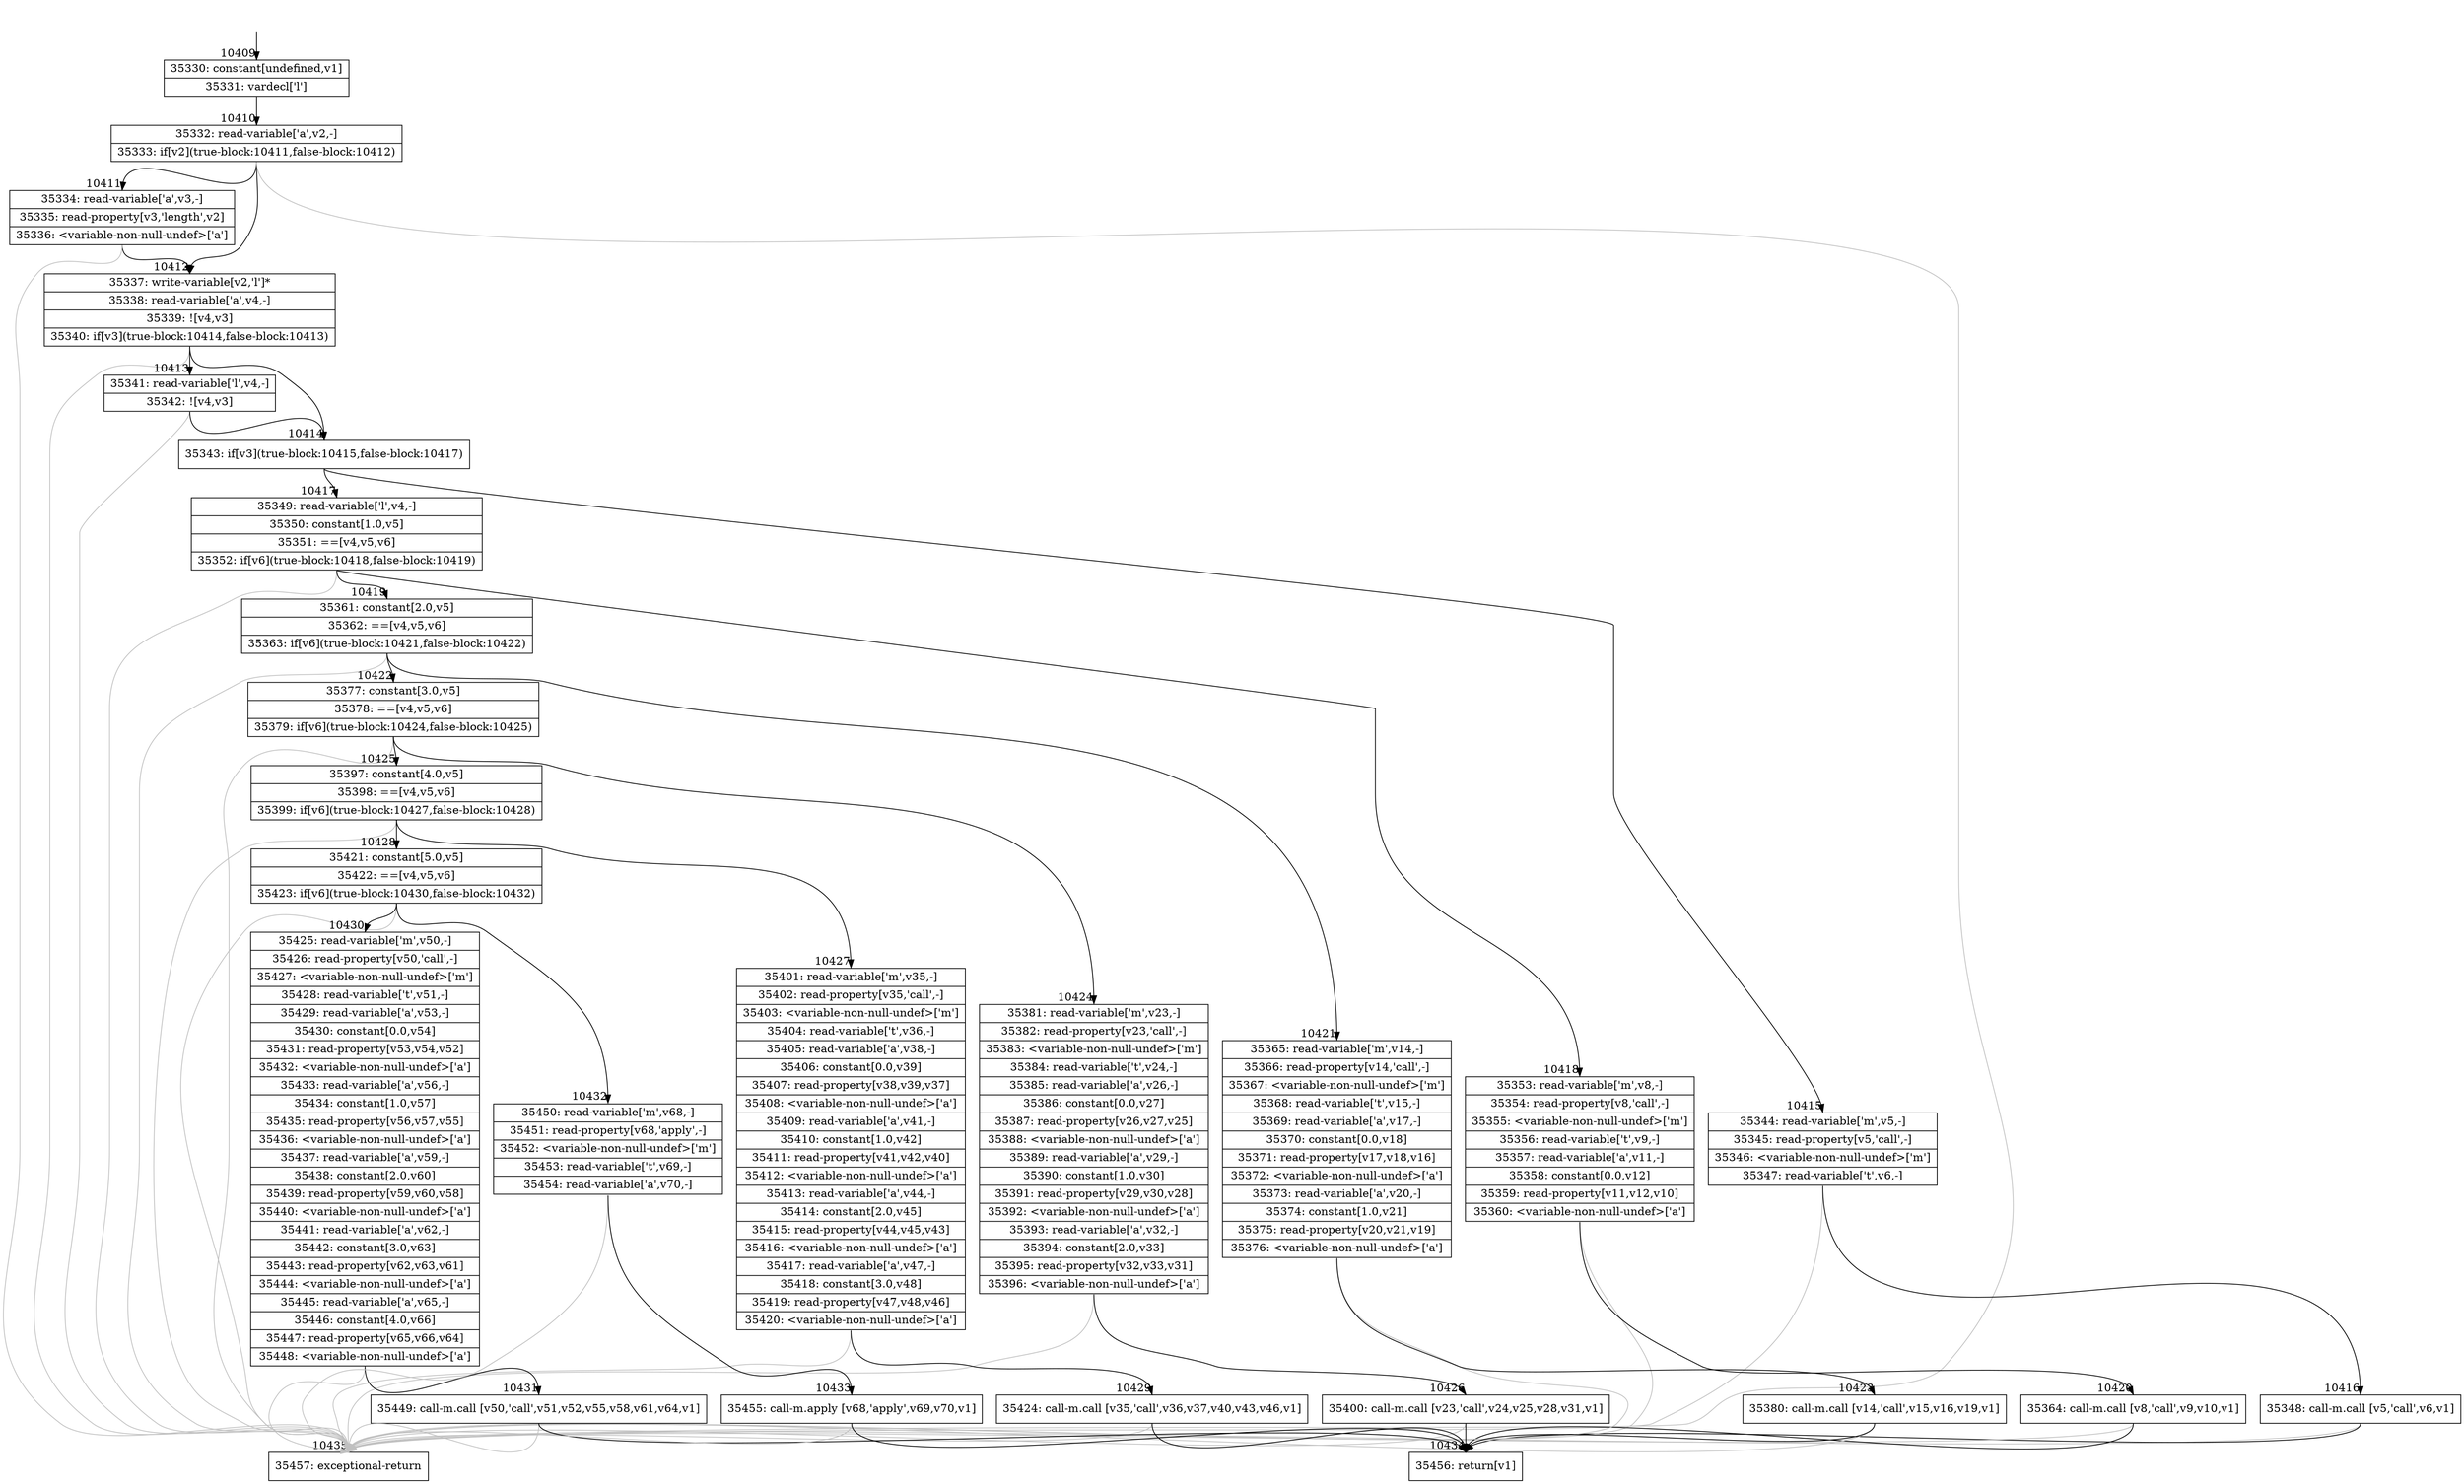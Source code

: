 digraph {
rankdir="TD"
BB_entry881[shape=none,label=""];
BB_entry881 -> BB10409 [tailport=s, headport=n, headlabel="    10409"]
BB10409 [shape=record label="{35330: constant[undefined,v1]|35331: vardecl['l']}" ] 
BB10409 -> BB10410 [tailport=s, headport=n, headlabel="      10410"]
BB10410 [shape=record label="{35332: read-variable['a',v2,-]|35333: if[v2](true-block:10411,false-block:10412)}" ] 
BB10410 -> BB10412 [tailport=s, headport=n, headlabel="      10412"]
BB10410 -> BB10411 [tailport=s, headport=n, headlabel="      10411"]
BB10410 -> BB10435 [tailport=s, headport=n, color=gray, headlabel="      10435"]
BB10411 [shape=record label="{35334: read-variable['a',v3,-]|35335: read-property[v3,'length',v2]|35336: \<variable-non-null-undef\>['a']}" ] 
BB10411 -> BB10412 [tailport=s, headport=n]
BB10411 -> BB10435 [tailport=s, headport=n, color=gray]
BB10412 [shape=record label="{35337: write-variable[v2,'l']*|35338: read-variable['a',v4,-]|35339: ![v4,v3]|35340: if[v3](true-block:10414,false-block:10413)}" ] 
BB10412 -> BB10414 [tailport=s, headport=n, headlabel="      10414"]
BB10412 -> BB10413 [tailport=s, headport=n, headlabel="      10413"]
BB10412 -> BB10435 [tailport=s, headport=n, color=gray]
BB10413 [shape=record label="{35341: read-variable['l',v4,-]|35342: ![v4,v3]}" ] 
BB10413 -> BB10414 [tailport=s, headport=n]
BB10413 -> BB10435 [tailport=s, headport=n, color=gray]
BB10414 [shape=record label="{35343: if[v3](true-block:10415,false-block:10417)}" ] 
BB10414 -> BB10415 [tailport=s, headport=n, headlabel="      10415"]
BB10414 -> BB10417 [tailport=s, headport=n, headlabel="      10417"]
BB10415 [shape=record label="{35344: read-variable['m',v5,-]|35345: read-property[v5,'call',-]|35346: \<variable-non-null-undef\>['m']|35347: read-variable['t',v6,-]}" ] 
BB10415 -> BB10416 [tailport=s, headport=n, headlabel="      10416"]
BB10415 -> BB10435 [tailport=s, headport=n, color=gray]
BB10416 [shape=record label="{35348: call-m.call [v5,'call',v6,v1]}" ] 
BB10416 -> BB10434 [tailport=s, headport=n, headlabel="      10434"]
BB10416 -> BB10435 [tailport=s, headport=n, color=gray]
BB10417 [shape=record label="{35349: read-variable['l',v4,-]|35350: constant[1.0,v5]|35351: ==[v4,v5,v6]|35352: if[v6](true-block:10418,false-block:10419)}" ] 
BB10417 -> BB10418 [tailport=s, headport=n, headlabel="      10418"]
BB10417 -> BB10419 [tailport=s, headport=n, headlabel="      10419"]
BB10417 -> BB10435 [tailport=s, headport=n, color=gray]
BB10418 [shape=record label="{35353: read-variable['m',v8,-]|35354: read-property[v8,'call',-]|35355: \<variable-non-null-undef\>['m']|35356: read-variable['t',v9,-]|35357: read-variable['a',v11,-]|35358: constant[0.0,v12]|35359: read-property[v11,v12,v10]|35360: \<variable-non-null-undef\>['a']}" ] 
BB10418 -> BB10420 [tailport=s, headport=n, headlabel="      10420"]
BB10418 -> BB10435 [tailport=s, headport=n, color=gray]
BB10419 [shape=record label="{35361: constant[2.0,v5]|35362: ==[v4,v5,v6]|35363: if[v6](true-block:10421,false-block:10422)}" ] 
BB10419 -> BB10421 [tailport=s, headport=n, headlabel="      10421"]
BB10419 -> BB10422 [tailport=s, headport=n, headlabel="      10422"]
BB10419 -> BB10435 [tailport=s, headport=n, color=gray]
BB10420 [shape=record label="{35364: call-m.call [v8,'call',v9,v10,v1]}" ] 
BB10420 -> BB10434 [tailport=s, headport=n]
BB10420 -> BB10435 [tailport=s, headport=n, color=gray]
BB10421 [shape=record label="{35365: read-variable['m',v14,-]|35366: read-property[v14,'call',-]|35367: \<variable-non-null-undef\>['m']|35368: read-variable['t',v15,-]|35369: read-variable['a',v17,-]|35370: constant[0.0,v18]|35371: read-property[v17,v18,v16]|35372: \<variable-non-null-undef\>['a']|35373: read-variable['a',v20,-]|35374: constant[1.0,v21]|35375: read-property[v20,v21,v19]|35376: \<variable-non-null-undef\>['a']}" ] 
BB10421 -> BB10423 [tailport=s, headport=n, headlabel="      10423"]
BB10421 -> BB10435 [tailport=s, headport=n, color=gray]
BB10422 [shape=record label="{35377: constant[3.0,v5]|35378: ==[v4,v5,v6]|35379: if[v6](true-block:10424,false-block:10425)}" ] 
BB10422 -> BB10424 [tailport=s, headport=n, headlabel="      10424"]
BB10422 -> BB10425 [tailport=s, headport=n, headlabel="      10425"]
BB10422 -> BB10435 [tailport=s, headport=n, color=gray]
BB10423 [shape=record label="{35380: call-m.call [v14,'call',v15,v16,v19,v1]}" ] 
BB10423 -> BB10434 [tailport=s, headport=n]
BB10423 -> BB10435 [tailport=s, headport=n, color=gray]
BB10424 [shape=record label="{35381: read-variable['m',v23,-]|35382: read-property[v23,'call',-]|35383: \<variable-non-null-undef\>['m']|35384: read-variable['t',v24,-]|35385: read-variable['a',v26,-]|35386: constant[0.0,v27]|35387: read-property[v26,v27,v25]|35388: \<variable-non-null-undef\>['a']|35389: read-variable['a',v29,-]|35390: constant[1.0,v30]|35391: read-property[v29,v30,v28]|35392: \<variable-non-null-undef\>['a']|35393: read-variable['a',v32,-]|35394: constant[2.0,v33]|35395: read-property[v32,v33,v31]|35396: \<variable-non-null-undef\>['a']}" ] 
BB10424 -> BB10426 [tailport=s, headport=n, headlabel="      10426"]
BB10424 -> BB10435 [tailport=s, headport=n, color=gray]
BB10425 [shape=record label="{35397: constant[4.0,v5]|35398: ==[v4,v5,v6]|35399: if[v6](true-block:10427,false-block:10428)}" ] 
BB10425 -> BB10427 [tailport=s, headport=n, headlabel="      10427"]
BB10425 -> BB10428 [tailport=s, headport=n, headlabel="      10428"]
BB10425 -> BB10435 [tailport=s, headport=n, color=gray]
BB10426 [shape=record label="{35400: call-m.call [v23,'call',v24,v25,v28,v31,v1]}" ] 
BB10426 -> BB10434 [tailport=s, headport=n]
BB10426 -> BB10435 [tailport=s, headport=n, color=gray]
BB10427 [shape=record label="{35401: read-variable['m',v35,-]|35402: read-property[v35,'call',-]|35403: \<variable-non-null-undef\>['m']|35404: read-variable['t',v36,-]|35405: read-variable['a',v38,-]|35406: constant[0.0,v39]|35407: read-property[v38,v39,v37]|35408: \<variable-non-null-undef\>['a']|35409: read-variable['a',v41,-]|35410: constant[1.0,v42]|35411: read-property[v41,v42,v40]|35412: \<variable-non-null-undef\>['a']|35413: read-variable['a',v44,-]|35414: constant[2.0,v45]|35415: read-property[v44,v45,v43]|35416: \<variable-non-null-undef\>['a']|35417: read-variable['a',v47,-]|35418: constant[3.0,v48]|35419: read-property[v47,v48,v46]|35420: \<variable-non-null-undef\>['a']}" ] 
BB10427 -> BB10429 [tailport=s, headport=n, headlabel="      10429"]
BB10427 -> BB10435 [tailport=s, headport=n, color=gray]
BB10428 [shape=record label="{35421: constant[5.0,v5]|35422: ==[v4,v5,v6]|35423: if[v6](true-block:10430,false-block:10432)}" ] 
BB10428 -> BB10430 [tailport=s, headport=n, headlabel="      10430"]
BB10428 -> BB10432 [tailport=s, headport=n, headlabel="      10432"]
BB10428 -> BB10435 [tailport=s, headport=n, color=gray]
BB10429 [shape=record label="{35424: call-m.call [v35,'call',v36,v37,v40,v43,v46,v1]}" ] 
BB10429 -> BB10434 [tailport=s, headport=n]
BB10429 -> BB10435 [tailport=s, headport=n, color=gray]
BB10430 [shape=record label="{35425: read-variable['m',v50,-]|35426: read-property[v50,'call',-]|35427: \<variable-non-null-undef\>['m']|35428: read-variable['t',v51,-]|35429: read-variable['a',v53,-]|35430: constant[0.0,v54]|35431: read-property[v53,v54,v52]|35432: \<variable-non-null-undef\>['a']|35433: read-variable['a',v56,-]|35434: constant[1.0,v57]|35435: read-property[v56,v57,v55]|35436: \<variable-non-null-undef\>['a']|35437: read-variable['a',v59,-]|35438: constant[2.0,v60]|35439: read-property[v59,v60,v58]|35440: \<variable-non-null-undef\>['a']|35441: read-variable['a',v62,-]|35442: constant[3.0,v63]|35443: read-property[v62,v63,v61]|35444: \<variable-non-null-undef\>['a']|35445: read-variable['a',v65,-]|35446: constant[4.0,v66]|35447: read-property[v65,v66,v64]|35448: \<variable-non-null-undef\>['a']}" ] 
BB10430 -> BB10431 [tailport=s, headport=n, headlabel="      10431"]
BB10430 -> BB10435 [tailport=s, headport=n, color=gray]
BB10431 [shape=record label="{35449: call-m.call [v50,'call',v51,v52,v55,v58,v61,v64,v1]}" ] 
BB10431 -> BB10434 [tailport=s, headport=n]
BB10431 -> BB10435 [tailport=s, headport=n, color=gray]
BB10432 [shape=record label="{35450: read-variable['m',v68,-]|35451: read-property[v68,'apply',-]|35452: \<variable-non-null-undef\>['m']|35453: read-variable['t',v69,-]|35454: read-variable['a',v70,-]}" ] 
BB10432 -> BB10433 [tailport=s, headport=n, headlabel="      10433"]
BB10432 -> BB10435 [tailport=s, headport=n, color=gray]
BB10433 [shape=record label="{35455: call-m.apply [v68,'apply',v69,v70,v1]}" ] 
BB10433 -> BB10434 [tailport=s, headport=n]
BB10433 -> BB10435 [tailport=s, headport=n, color=gray]
BB10434 [shape=record label="{35456: return[v1]}" ] 
BB10435 [shape=record label="{35457: exceptional-return}" ] 
//#$~ 18731
}
